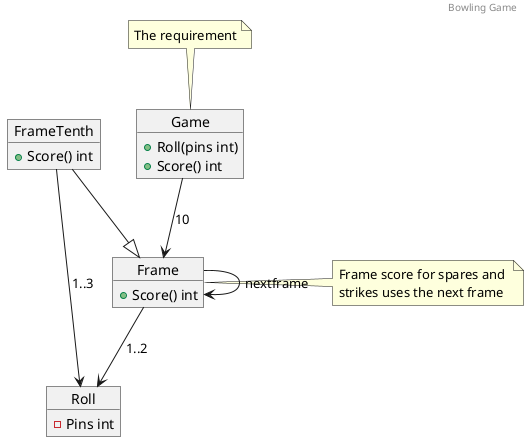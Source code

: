 @startuml
header
Bowling Game
endheader

object Game {
	+Roll(pins int)
	+Score() int
}

note top of Game
	The requirement
end note

object Frame {
	+Score() int
}

Game --> Frame:10

object Roll {
	-Pins int
}

Frame --> Roll:1..2

Frame --> Frame:nextframe

note right of Frame
	Frame score for spares and 
	strikes uses the next frame
end note

object FrameTenth {
	+Score() int
}

FrameTenth --|> Frame
FrameTenth --> Roll:1..3

@enduml
